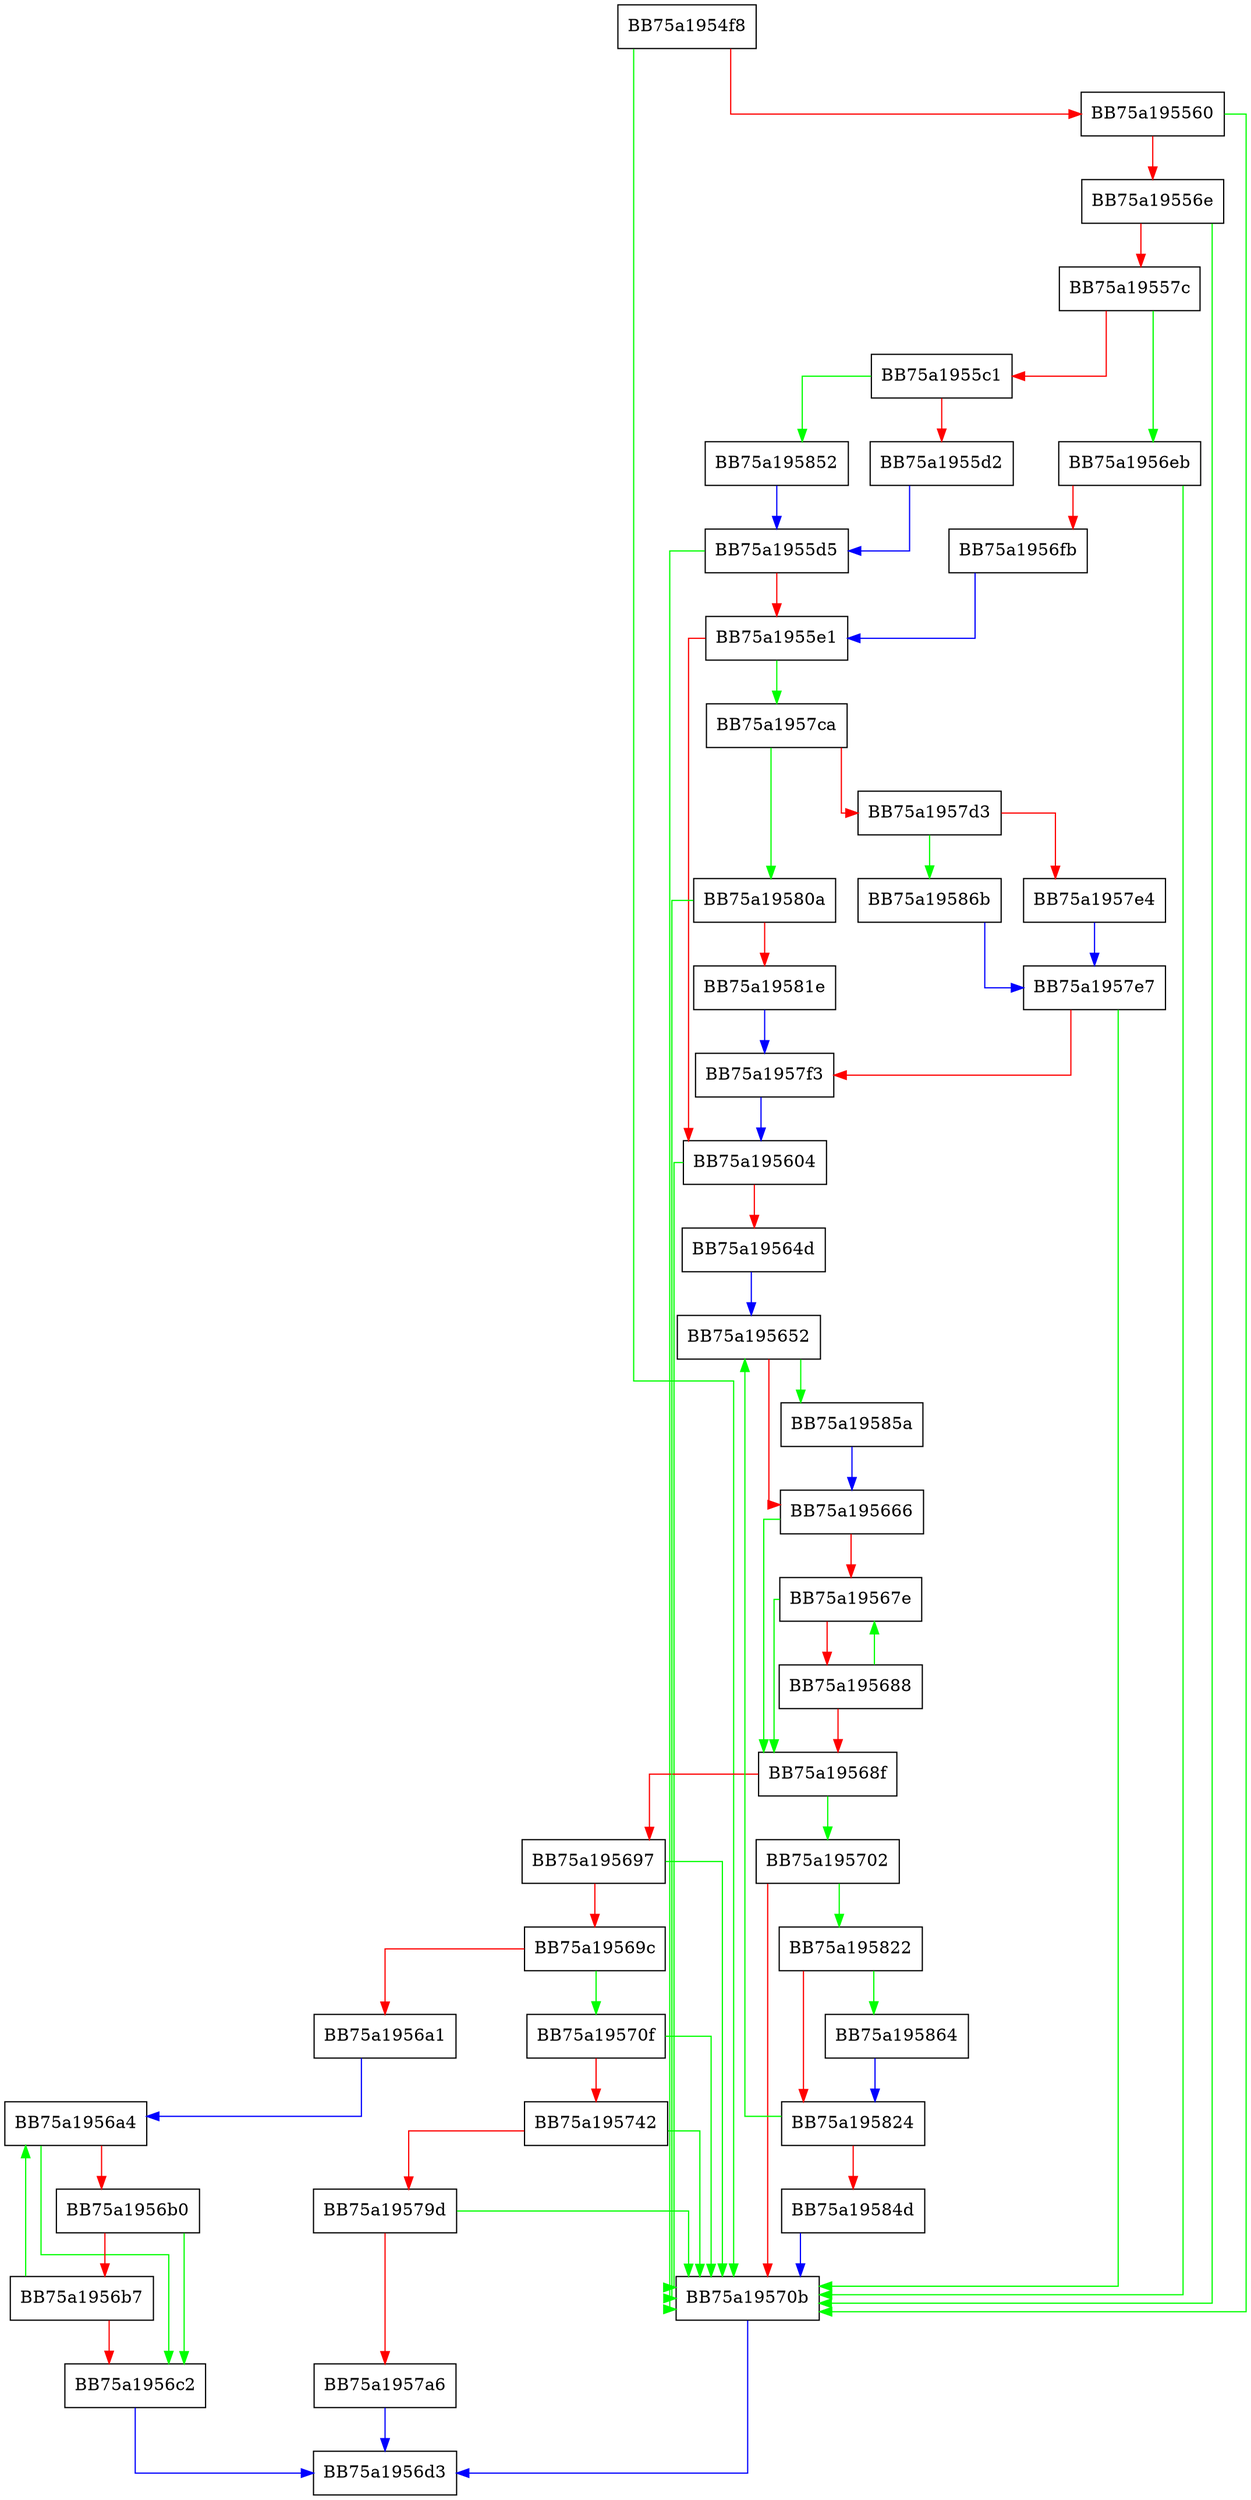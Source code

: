 digraph GetTokenName {
  node [shape="box"];
  graph [splines=ortho];
  BB75a1954f8 -> BB75a19570b [color="green"];
  BB75a1954f8 -> BB75a195560 [color="red"];
  BB75a195560 -> BB75a19570b [color="green"];
  BB75a195560 -> BB75a19556e [color="red"];
  BB75a19556e -> BB75a19570b [color="green"];
  BB75a19556e -> BB75a19557c [color="red"];
  BB75a19557c -> BB75a1956eb [color="green"];
  BB75a19557c -> BB75a1955c1 [color="red"];
  BB75a1955c1 -> BB75a195852 [color="green"];
  BB75a1955c1 -> BB75a1955d2 [color="red"];
  BB75a1955d2 -> BB75a1955d5 [color="blue"];
  BB75a1955d5 -> BB75a19570b [color="green"];
  BB75a1955d5 -> BB75a1955e1 [color="red"];
  BB75a1955e1 -> BB75a1957ca [color="green"];
  BB75a1955e1 -> BB75a195604 [color="red"];
  BB75a195604 -> BB75a19570b [color="green"];
  BB75a195604 -> BB75a19564d [color="red"];
  BB75a19564d -> BB75a195652 [color="blue"];
  BB75a195652 -> BB75a19585a [color="green"];
  BB75a195652 -> BB75a195666 [color="red"];
  BB75a195666 -> BB75a19568f [color="green"];
  BB75a195666 -> BB75a19567e [color="red"];
  BB75a19567e -> BB75a19568f [color="green"];
  BB75a19567e -> BB75a195688 [color="red"];
  BB75a195688 -> BB75a19567e [color="green"];
  BB75a195688 -> BB75a19568f [color="red"];
  BB75a19568f -> BB75a195702 [color="green"];
  BB75a19568f -> BB75a195697 [color="red"];
  BB75a195697 -> BB75a19570b [color="green"];
  BB75a195697 -> BB75a19569c [color="red"];
  BB75a19569c -> BB75a19570f [color="green"];
  BB75a19569c -> BB75a1956a1 [color="red"];
  BB75a1956a1 -> BB75a1956a4 [color="blue"];
  BB75a1956a4 -> BB75a1956c2 [color="green"];
  BB75a1956a4 -> BB75a1956b0 [color="red"];
  BB75a1956b0 -> BB75a1956c2 [color="green"];
  BB75a1956b0 -> BB75a1956b7 [color="red"];
  BB75a1956b7 -> BB75a1956a4 [color="green"];
  BB75a1956b7 -> BB75a1956c2 [color="red"];
  BB75a1956c2 -> BB75a1956d3 [color="blue"];
  BB75a1956eb -> BB75a19570b [color="green"];
  BB75a1956eb -> BB75a1956fb [color="red"];
  BB75a1956fb -> BB75a1955e1 [color="blue"];
  BB75a195702 -> BB75a195822 [color="green"];
  BB75a195702 -> BB75a19570b [color="red"];
  BB75a19570b -> BB75a1956d3 [color="blue"];
  BB75a19570f -> BB75a19570b [color="green"];
  BB75a19570f -> BB75a195742 [color="red"];
  BB75a195742 -> BB75a19570b [color="green"];
  BB75a195742 -> BB75a19579d [color="red"];
  BB75a19579d -> BB75a19570b [color="green"];
  BB75a19579d -> BB75a1957a6 [color="red"];
  BB75a1957a6 -> BB75a1956d3 [color="blue"];
  BB75a1957ca -> BB75a19580a [color="green"];
  BB75a1957ca -> BB75a1957d3 [color="red"];
  BB75a1957d3 -> BB75a19586b [color="green"];
  BB75a1957d3 -> BB75a1957e4 [color="red"];
  BB75a1957e4 -> BB75a1957e7 [color="blue"];
  BB75a1957e7 -> BB75a19570b [color="green"];
  BB75a1957e7 -> BB75a1957f3 [color="red"];
  BB75a1957f3 -> BB75a195604 [color="blue"];
  BB75a19580a -> BB75a19570b [color="green"];
  BB75a19580a -> BB75a19581e [color="red"];
  BB75a19581e -> BB75a1957f3 [color="blue"];
  BB75a195822 -> BB75a195864 [color="green"];
  BB75a195822 -> BB75a195824 [color="red"];
  BB75a195824 -> BB75a195652 [color="green"];
  BB75a195824 -> BB75a19584d [color="red"];
  BB75a19584d -> BB75a19570b [color="blue"];
  BB75a195852 -> BB75a1955d5 [color="blue"];
  BB75a19585a -> BB75a195666 [color="blue"];
  BB75a195864 -> BB75a195824 [color="blue"];
  BB75a19586b -> BB75a1957e7 [color="blue"];
}